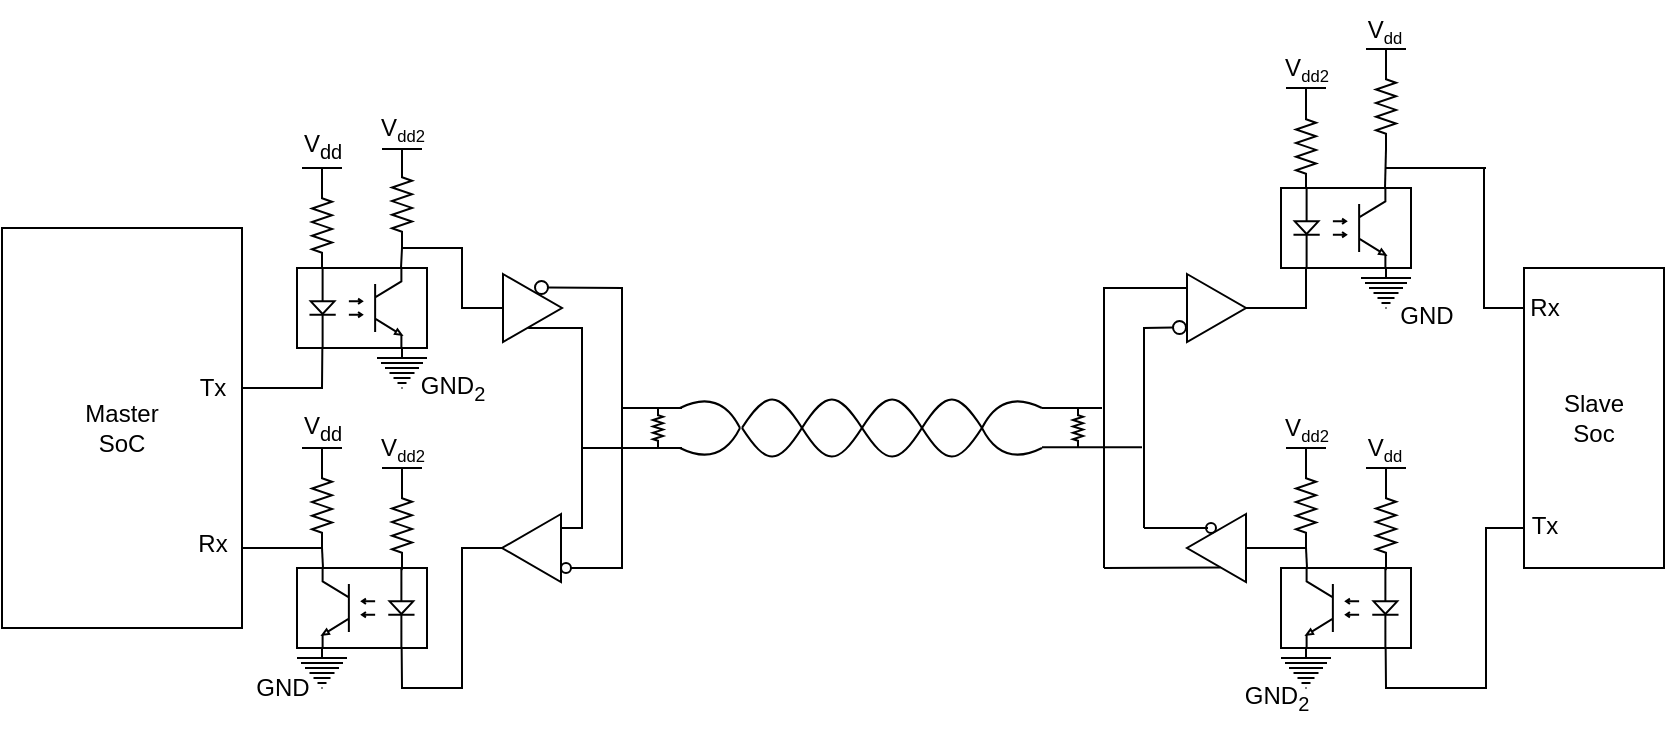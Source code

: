 <mxfile version="24.7.8">
  <diagram name="Page-1" id="Ew1F88ta31NSa2rD1aJ3">
    <mxGraphModel dx="989" dy="577" grid="1" gridSize="10" guides="1" tooltips="1" connect="1" arrows="1" fold="1" page="1" pageScale="1" pageWidth="1100" pageHeight="850" math="0" shadow="0">
      <root>
        <mxCell id="0" />
        <mxCell id="1" parent="0" />
        <mxCell id="II_ciXQIS2AuXDwohKdk-1" value="Master&lt;div&gt;SoC&lt;/div&gt;" style="rounded=0;whiteSpace=wrap;html=1;" parent="1" vertex="1">
          <mxGeometry x="40" y="160" width="120" height="200" as="geometry" />
        </mxCell>
        <mxCell id="II_ciXQIS2AuXDwohKdk-2" value="Tx" style="text;html=1;align=center;verticalAlign=middle;resizable=1;points=[];autosize=1;strokeColor=none;fillColor=none;" parent="1" vertex="1">
          <mxGeometry x="130" y="230" width="30" height="20" as="geometry" />
        </mxCell>
        <mxCell id="II_ciXQIS2AuXDwohKdk-3" value="Rx" style="text;html=1;align=center;verticalAlign=middle;resizable=1;points=[];autosize=1;strokeColor=none;fillColor=none;" parent="1" vertex="1">
          <mxGeometry x="125" y="307.5" width="40" height="20" as="geometry" />
        </mxCell>
        <mxCell id="II_ciXQIS2AuXDwohKdk-4" value="V&lt;sub&gt;dd&lt;/sub&gt;" style="verticalLabelPosition=top;verticalAlign=bottom;shape=mxgraph.electrical.signal_sources.vdd;shadow=0;dashed=0;align=center;strokeWidth=1;fontSize=24;html=1;flipV=1;noLabel=1;" parent="1" vertex="1">
          <mxGeometry x="190" y="130" width="20" height="10" as="geometry" />
        </mxCell>
        <mxCell id="II_ciXQIS2AuXDwohKdk-6" value="V&lt;sub&gt;dd&lt;/sub&gt;" style="text;html=1;align=center;verticalAlign=middle;resizable=1;points=[];autosize=1;strokeColor=none;fillColor=none;" parent="1" vertex="1">
          <mxGeometry x="180" y="103.75" width="40" height="30" as="geometry" />
        </mxCell>
        <mxCell id="II_ciXQIS2AuXDwohKdk-16" value="V&lt;span style=&quot;font-size: 10px;&quot;&gt;&lt;sub&gt;dd2&lt;/sub&gt;&lt;/span&gt;" style="text;html=1;align=center;verticalAlign=middle;resizable=1;points=[];autosize=1;strokeColor=none;fillColor=none;" parent="1" vertex="1">
          <mxGeometry x="215" y="95" width="50" height="30" as="geometry" />
        </mxCell>
        <mxCell id="II_ciXQIS2AuXDwohKdk-21" value="" style="pointerEvents=1;verticalLabelPosition=bottom;shadow=0;dashed=0;align=center;html=1;verticalAlign=top;shape=mxgraph.electrical.waveforms.sine_wave;fontFamily=Helvetica;fontSize=12;fontColor=default;autosize=1;resizable=1;fillColor=none;gradientColor=none;" parent="1" vertex="1">
          <mxGeometry x="410" y="240.94" width="60" height="38.12" as="geometry" />
        </mxCell>
        <mxCell id="II_ciXQIS2AuXDwohKdk-29" value="V&lt;sub&gt;dd&lt;/sub&gt;" style="verticalLabelPosition=top;verticalAlign=bottom;shape=mxgraph.electrical.signal_sources.vdd;shadow=0;dashed=0;align=center;strokeWidth=1;fontSize=24;html=1;flipV=1;noLabel=1;" parent="1" vertex="1">
          <mxGeometry x="230" y="280" width="20" height="10" as="geometry" />
        </mxCell>
        <mxCell id="II_ciXQIS2AuXDwohKdk-30" value="V&lt;sub&gt;dd&lt;/sub&gt;" style="text;html=1;align=center;verticalAlign=middle;resizable=1;points=[];autosize=1;strokeColor=none;fillColor=none;" parent="1" vertex="1">
          <mxGeometry x="180" y="245" width="40" height="30" as="geometry" />
        </mxCell>
        <mxCell id="II_ciXQIS2AuXDwohKdk-32" value="" style="pointerEvents=1;verticalLabelPosition=bottom;shadow=0;dashed=0;align=center;html=1;verticalAlign=top;shape=mxgraph.electrical.resistors.resistor_2;fontFamily=Helvetica;fontSize=12;fontColor=default;autosize=1;resizable=1;fillColor=none;gradientColor=none;direction=south;" parent="1" vertex="1">
          <mxGeometry x="235" y="287.5" width="10" height="42.5" as="geometry" />
        </mxCell>
        <mxCell id="II_ciXQIS2AuXDwohKdk-37" value="V&lt;sub&gt;dd&lt;/sub&gt;" style="verticalLabelPosition=top;verticalAlign=bottom;shape=mxgraph.electrical.signal_sources.vdd;shadow=0;dashed=0;align=center;strokeWidth=1;fontSize=24;html=1;flipV=1;noLabel=1;" parent="1" vertex="1">
          <mxGeometry x="190" y="270" width="20" height="10" as="geometry" />
        </mxCell>
        <mxCell id="II_ciXQIS2AuXDwohKdk-39" value="" style="pointerEvents=1;verticalLabelPosition=bottom;shadow=0;dashed=0;align=center;html=1;verticalAlign=top;shape=mxgraph.electrical.resistors.resistor_2;fontFamily=Helvetica;fontSize=12;fontColor=default;autosize=1;resizable=1;fillColor=none;gradientColor=none;direction=south;" parent="1" vertex="1">
          <mxGeometry x="195" y="277.5" width="10" height="42.5" as="geometry" />
        </mxCell>
        <mxCell id="II_ciXQIS2AuXDwohKdk-40" value="" style="pointerEvents=1;verticalLabelPosition=bottom;shadow=0;dashed=0;align=center;html=1;verticalAlign=top;shape=mxgraph.electrical.signal_sources.protective_earth;fontFamily=Helvetica;fontSize=12;fontColor=default;autosize=1;resizable=1;fillColor=none;gradientColor=none;" parent="1" vertex="1">
          <mxGeometry x="187.5" y="370" width="25" height="20" as="geometry" />
        </mxCell>
        <mxCell id="II_ciXQIS2AuXDwohKdk-44" value="" style="endArrow=none;html=1;rounded=0;fontFamily=Helvetica;fontSize=12;fontColor=default;autosize=1;resizable=1;entryX=0.5;entryY=0;entryDx=0;entryDy=0;entryPerimeter=0;exitX=0;exitY=0.5;exitDx=0;exitDy=0;exitPerimeter=0;" parent="1" source="II_ciXQIS2AuXDwohKdk-32" target="II_ciXQIS2AuXDwohKdk-29" edge="1">
          <mxGeometry width="50" height="50" relative="1" as="geometry">
            <mxPoint x="200" y="310" as="sourcePoint" />
            <mxPoint x="250" y="260" as="targetPoint" />
          </mxGeometry>
        </mxCell>
        <mxCell id="II_ciXQIS2AuXDwohKdk-46" value="V&lt;span style=&quot;font-size: 10px;&quot;&gt;&lt;sub&gt;dd2&lt;/sub&gt;&lt;/span&gt;" style="text;html=1;align=center;verticalAlign=middle;resizable=1;points=[];autosize=1;strokeColor=none;fillColor=none;" parent="1" vertex="1">
          <mxGeometry x="215" y="255.25" width="50" height="30" as="geometry" />
        </mxCell>
        <mxCell id="II_ciXQIS2AuXDwohKdk-52" value="" style="triangle;whiteSpace=wrap;html=1;align=center;verticalAlign=middle;fontFamily=Helvetica;fontSize=12;fontColor=default;autosize=1;resizable=1;fillColor=none;gradientColor=none;" parent="1" vertex="1">
          <mxGeometry x="290.5" y="183" width="29.5" height="34" as="geometry" />
        </mxCell>
        <mxCell id="II_ciXQIS2AuXDwohKdk-53" value="" style="triangle;whiteSpace=wrap;html=1;align=center;verticalAlign=middle;fontFamily=Helvetica;fontSize=12;fontColor=default;autosize=1;resizable=1;fillColor=none;gradientColor=none;flipH=1;" parent="1" vertex="1">
          <mxGeometry x="290" y="303" width="29.5" height="34" as="geometry" />
        </mxCell>
        <mxCell id="II_ciXQIS2AuXDwohKdk-54" value="" style="ellipse;whiteSpace=wrap;html=1;aspect=fixed;align=center;verticalAlign=middle;fontFamily=Helvetica;fontSize=12;fontColor=default;autosize=1;resizable=1;fillColor=none;gradientColor=none;" parent="1" vertex="1">
          <mxGeometry x="319.5" y="327.5" width="5" height="5" as="geometry" />
        </mxCell>
        <mxCell id="II_ciXQIS2AuXDwohKdk-56" value="" style="endArrow=none;html=1;rounded=0;fontFamily=Helvetica;fontSize=12;fontColor=default;autosize=1;resizable=1;exitX=0.426;exitY=0.795;exitDx=0;exitDy=0;exitPerimeter=0;" parent="1" source="II_ciXQIS2AuXDwohKdk-52" edge="1">
          <mxGeometry width="50" height="50" relative="1" as="geometry">
            <mxPoint x="309.75" y="210" as="sourcePoint" />
            <mxPoint x="320" y="310" as="targetPoint" />
            <Array as="points">
              <mxPoint x="330" y="210" />
              <mxPoint x="330" y="310" />
            </Array>
          </mxGeometry>
        </mxCell>
        <mxCell id="II_ciXQIS2AuXDwohKdk-60" value="" style="pointerEvents=1;verticalLabelPosition=bottom;shadow=0;dashed=0;align=center;html=1;verticalAlign=top;shape=mxgraph.electrical.waveforms.sine_wave;fontFamily=Helvetica;fontSize=12;fontColor=default;autosize=1;resizable=1;fillColor=none;gradientColor=none;flipH=1;" parent="1" vertex="1">
          <mxGeometry x="410" y="240.94" width="60" height="38.12" as="geometry" />
        </mxCell>
        <mxCell id="II_ciXQIS2AuXDwohKdk-67" value="" style="curved=1;endArrow=none;html=1;rounded=0;fontFamily=Helvetica;fontSize=12;fontColor=default;autosize=1;resizable=1;fillOpacity=3;endFill=0;" parent="1" edge="1">
          <mxGeometry width="50" height="50" relative="1" as="geometry">
            <mxPoint x="379" y="250" as="sourcePoint" />
            <mxPoint x="409" y="260" as="targetPoint" />
            <Array as="points">
              <mxPoint x="399" y="240" />
            </Array>
          </mxGeometry>
        </mxCell>
        <mxCell id="II_ciXQIS2AuXDwohKdk-68" value="" style="curved=1;endArrow=none;html=1;rounded=0;fontFamily=Helvetica;fontSize=12;fontColor=default;autosize=1;resizable=1;fillOpacity=3;endFill=0;" parent="1" edge="1">
          <mxGeometry width="50" height="50" relative="1" as="geometry">
            <mxPoint x="379" y="269.997" as="sourcePoint" />
            <mxPoint x="409" y="260" as="targetPoint" />
            <Array as="points">
              <mxPoint x="399" y="279.997" />
            </Array>
          </mxGeometry>
        </mxCell>
        <mxCell id="II_ciXQIS2AuXDwohKdk-69" value="" style="pointerEvents=1;verticalLabelPosition=bottom;shadow=0;dashed=0;align=center;html=1;verticalAlign=top;shape=mxgraph.electrical.waveforms.sine_wave;fontFamily=Helvetica;fontSize=12;fontColor=default;autosize=1;resizable=1;fillColor=none;gradientColor=none;" parent="1" vertex="1">
          <mxGeometry x="470" y="240.94" width="60" height="38.12" as="geometry" />
        </mxCell>
        <mxCell id="II_ciXQIS2AuXDwohKdk-70" value="" style="pointerEvents=1;verticalLabelPosition=bottom;shadow=0;dashed=0;align=center;html=1;verticalAlign=top;shape=mxgraph.electrical.waveforms.sine_wave;fontFamily=Helvetica;fontSize=12;fontColor=default;autosize=1;resizable=1;fillColor=none;gradientColor=none;flipH=1;" parent="1" vertex="1">
          <mxGeometry x="470" y="240.94" width="60" height="38.12" as="geometry" />
        </mxCell>
        <mxCell id="II_ciXQIS2AuXDwohKdk-84" value="" style="endArrow=none;html=1;rounded=0;fontFamily=Helvetica;fontSize=12;fontColor=default;autosize=1;resizable=1;" parent="1" edge="1">
          <mxGeometry width="50" height="50" relative="1" as="geometry">
            <mxPoint x="330" y="270" as="sourcePoint" />
            <mxPoint x="380" y="270" as="targetPoint" />
          </mxGeometry>
        </mxCell>
        <mxCell id="II_ciXQIS2AuXDwohKdk-85" value="" style="endArrow=none;html=1;rounded=0;fontFamily=Helvetica;fontSize=12;fontColor=default;autosize=1;resizable=1;" parent="1" edge="1">
          <mxGeometry width="50" height="50" relative="1" as="geometry">
            <mxPoint x="350" y="250" as="sourcePoint" />
            <mxPoint x="380" y="250" as="targetPoint" />
          </mxGeometry>
        </mxCell>
        <mxCell id="II_ciXQIS2AuXDwohKdk-86" value="" style="pointerEvents=1;verticalLabelPosition=bottom;shadow=0;dashed=0;align=center;html=1;verticalAlign=top;shape=mxgraph.electrical.resistors.resistor_2;fontFamily=Helvetica;fontSize=12;fontColor=default;autosize=1;resizable=1;fillColor=none;gradientColor=none;direction=south;" parent="1" vertex="1">
          <mxGeometry x="365.5" y="250" width="5" height="20" as="geometry" />
        </mxCell>
        <mxCell id="II_ciXQIS2AuXDwohKdk-124" value="" style="curved=1;endArrow=none;html=1;rounded=0;fontFamily=Helvetica;fontSize=12;fontColor=default;autosize=1;resizable=1;fillOpacity=3;endFill=0;" parent="1" edge="1">
          <mxGeometry width="50" height="50" relative="1" as="geometry">
            <mxPoint x="560" y="250" as="sourcePoint" />
            <mxPoint x="530" y="260" as="targetPoint" />
            <Array as="points">
              <mxPoint x="540" y="240" />
            </Array>
          </mxGeometry>
        </mxCell>
        <mxCell id="II_ciXQIS2AuXDwohKdk-125" value="" style="curved=1;endArrow=none;html=1;rounded=0;fontFamily=Helvetica;fontSize=12;fontColor=default;autosize=1;resizable=1;fillOpacity=3;endFill=0;" parent="1" edge="1">
          <mxGeometry width="50" height="50" relative="1" as="geometry">
            <mxPoint x="560" y="269.997" as="sourcePoint" />
            <mxPoint x="530" y="260" as="targetPoint" />
            <Array as="points">
              <mxPoint x="540" y="279.997" />
            </Array>
          </mxGeometry>
        </mxCell>
        <mxCell id="II_ciXQIS2AuXDwohKdk-143" value="" style="endArrow=none;html=1;rounded=0;fontFamily=Helvetica;fontSize=12;fontColor=default;autosize=1;resizable=1;" parent="1" edge="1">
          <mxGeometry width="50" height="50" relative="1" as="geometry">
            <mxPoint x="591" y="330" as="sourcePoint" />
            <mxPoint x="632" y="190" as="targetPoint" />
            <Array as="points">
              <mxPoint x="591" y="190" />
            </Array>
          </mxGeometry>
        </mxCell>
        <mxCell id="II_ciXQIS2AuXDwohKdk-147" value="" style="endArrow=none;html=1;rounded=0;fontFamily=Helvetica;fontSize=12;fontColor=default;autosize=1;resizable=1;" parent="1" target="II_ciXQIS2AuXDwohKdk-149" edge="1">
          <mxGeometry width="50" height="50" relative="1" as="geometry">
            <mxPoint x="611" y="310" as="sourcePoint" />
            <mxPoint x="612" y="210" as="targetPoint" />
            <Array as="points">
              <mxPoint x="611" y="210" />
            </Array>
          </mxGeometry>
        </mxCell>
        <mxCell id="II_ciXQIS2AuXDwohKdk-149" value="" style="ellipse;whiteSpace=wrap;html=1;aspect=fixed;align=center;verticalAlign=middle;fontFamily=Helvetica;fontSize=12;fontColor=default;autosize=1;resizable=1;fillColor=none;gradientColor=none;" parent="1" vertex="1">
          <mxGeometry x="625.5" y="206.5" width="6.5" height="6.5" as="geometry" />
        </mxCell>
        <mxCell id="II_ciXQIS2AuXDwohKdk-151" value="V&lt;sub&gt;dd&lt;/sub&gt;" style="verticalLabelPosition=top;verticalAlign=bottom;shape=mxgraph.electrical.signal_sources.vdd;shadow=0;dashed=0;align=center;strokeWidth=1;fontSize=24;html=1;flipV=1;noLabel=1;" parent="1" vertex="1">
          <mxGeometry x="722" y="70.5" width="20" height="10" as="geometry" />
        </mxCell>
        <mxCell id="II_ciXQIS2AuXDwohKdk-152" value="V&lt;span style=&quot;font-size: 10px;&quot;&gt;&lt;sub&gt;dd2&lt;/sub&gt;&lt;/span&gt;" style="text;html=1;align=center;verticalAlign=middle;resizable=1;points=[];autosize=1;strokeColor=none;fillColor=none;" parent="1" vertex="1">
          <mxGeometry x="667" y="65" width="50" height="30" as="geometry" />
        </mxCell>
        <mxCell id="II_ciXQIS2AuXDwohKdk-153" value="" style="pointerEvents=1;verticalLabelPosition=bottom;shadow=0;dashed=0;align=center;html=1;verticalAlign=top;shape=mxgraph.electrical.resistors.resistor_2;fontFamily=Helvetica;fontSize=12;fontColor=default;autosize=1;resizable=1;fillColor=none;gradientColor=none;direction=south;" parent="1" vertex="1">
          <mxGeometry x="727" y="78" width="10" height="42.5" as="geometry" />
        </mxCell>
        <mxCell id="II_ciXQIS2AuXDwohKdk-154" value="" style="pointerEvents=1;verticalLabelPosition=bottom;shadow=0;dashed=0;align=center;html=1;verticalAlign=top;shape=mxgraph.electrical.signal_sources.protective_earth;fontFamily=Helvetica;fontSize=12;fontColor=default;autosize=1;resizable=1;fillColor=none;gradientColor=none;" parent="1" vertex="1">
          <mxGeometry x="719.5" y="180" width="25" height="20" as="geometry" />
        </mxCell>
        <mxCell id="II_ciXQIS2AuXDwohKdk-163" value="V&lt;sub&gt;dd&lt;/sub&gt;" style="verticalLabelPosition=top;verticalAlign=bottom;shape=mxgraph.electrical.signal_sources.vdd;shadow=0;dashed=0;align=center;strokeWidth=1;fontSize=24;html=1;flipV=1;noLabel=1;" parent="1" vertex="1">
          <mxGeometry x="682" y="90" width="20" height="10" as="geometry" />
        </mxCell>
        <mxCell id="II_ciXQIS2AuXDwohKdk-166" value="" style="pointerEvents=1;verticalLabelPosition=bottom;shadow=0;dashed=0;align=center;html=1;verticalAlign=top;shape=mxgraph.electrical.resistors.resistor_2;fontFamily=Helvetica;fontSize=12;fontColor=default;autosize=1;resizable=1;fillColor=none;gradientColor=none;direction=south;" parent="1" vertex="1">
          <mxGeometry x="687" y="98" width="10" height="42.5" as="geometry" />
        </mxCell>
        <mxCell id="II_ciXQIS2AuXDwohKdk-169" value="" style="endArrow=none;html=1;rounded=0;fontFamily=Helvetica;fontSize=12;fontColor=default;autosize=1;resizable=1;exitX=1;exitY=0.5;exitDx=0;exitDy=0;entryX=0.195;entryY=1;entryDx=0;entryDy=0;entryPerimeter=0;" parent="1" source="II_ciXQIS2AuXDwohKdk-170" target="WEMtZeiqqdGl7kNgZ0zi-21" edge="1">
          <mxGeometry width="50" height="50" relative="1" as="geometry">
            <mxPoint x="672" y="200.0" as="sourcePoint" />
            <mxPoint x="704.5" y="217" as="targetPoint" />
            <Array as="points">
              <mxPoint x="692" y="200" />
              <mxPoint x="692" y="180" />
            </Array>
          </mxGeometry>
        </mxCell>
        <mxCell id="II_ciXQIS2AuXDwohKdk-170" value="" style="triangle;whiteSpace=wrap;html=1;align=center;verticalAlign=middle;fontFamily=Helvetica;fontSize=12;fontColor=default;autosize=1;resizable=1;fillColor=none;gradientColor=none;" parent="1" vertex="1">
          <mxGeometry x="632.5" y="183" width="29.5" height="34" as="geometry" />
        </mxCell>
        <mxCell id="II_ciXQIS2AuXDwohKdk-171" value="Slave&lt;div&gt;Soc&lt;/div&gt;" style="rounded=0;whiteSpace=wrap;html=1;" parent="1" vertex="1">
          <mxGeometry x="801" y="180" width="70" height="150" as="geometry" />
        </mxCell>
        <mxCell id="II_ciXQIS2AuXDwohKdk-185" value="" style="triangle;whiteSpace=wrap;html=1;align=center;verticalAlign=middle;fontFamily=Helvetica;fontSize=12;fontColor=default;autosize=1;resizable=1;fillColor=none;gradientColor=none;flipH=1;" parent="1" vertex="1">
          <mxGeometry x="632.5" y="303" width="29.5" height="34" as="geometry" />
        </mxCell>
        <mxCell id="II_ciXQIS2AuXDwohKdk-186" value="" style="ellipse;whiteSpace=wrap;html=1;aspect=fixed;align=center;verticalAlign=middle;fontFamily=Helvetica;fontSize=12;fontColor=default;autosize=1;resizable=1;fillColor=none;gradientColor=none;" parent="1" vertex="1">
          <mxGeometry x="642" y="307.5" width="5" height="5" as="geometry" />
        </mxCell>
        <mxCell id="II_ciXQIS2AuXDwohKdk-189" value="" style="endArrow=none;html=1;rounded=0;fontFamily=Helvetica;fontSize=12;fontColor=default;autosize=1;resizable=1;entryX=0;entryY=0.5;entryDx=0;entryDy=0;" parent="1" edge="1">
          <mxGeometry width="50" height="50" relative="1" as="geometry">
            <mxPoint x="611" y="310" as="sourcePoint" />
            <mxPoint x="643" y="310" as="targetPoint" />
          </mxGeometry>
        </mxCell>
        <mxCell id="II_ciXQIS2AuXDwohKdk-190" value="" style="endArrow=none;html=1;rounded=0;fontFamily=Helvetica;fontSize=12;fontColor=default;autosize=1;resizable=1;entryX=0.434;entryY=0.787;entryDx=0;entryDy=0;entryPerimeter=0;" parent="1" target="II_ciXQIS2AuXDwohKdk-185" edge="1">
          <mxGeometry width="50" height="50" relative="1" as="geometry">
            <mxPoint x="591" y="330" as="sourcePoint" />
            <mxPoint x="651" y="330" as="targetPoint" />
          </mxGeometry>
        </mxCell>
        <mxCell id="II_ciXQIS2AuXDwohKdk-194" value="" style="ellipse;whiteSpace=wrap;html=1;aspect=fixed;align=center;verticalAlign=middle;fontFamily=Helvetica;fontSize=12;fontColor=default;autosize=1;resizable=1;fillColor=none;gradientColor=none;" parent="1" vertex="1">
          <mxGeometry x="306.5" y="186.5" width="6.5" height="6.5" as="geometry" />
        </mxCell>
        <mxCell id="II_ciXQIS2AuXDwohKdk-195" value="" style="endArrow=none;html=1;rounded=0;fontFamily=Helvetica;fontSize=12;fontColor=default;autosize=1;resizable=1;exitX=1;exitY=0.5;exitDx=0;exitDy=0;entryX=1;entryY=0.5;entryDx=0;entryDy=0;" parent="1" source="II_ciXQIS2AuXDwohKdk-194" edge="1" target="II_ciXQIS2AuXDwohKdk-54">
          <mxGeometry width="50" height="50" relative="1" as="geometry">
            <mxPoint x="330" y="230" as="sourcePoint" />
            <mxPoint x="350" y="330" as="targetPoint" />
            <Array as="points">
              <mxPoint x="350" y="190" />
              <mxPoint x="350" y="330" />
            </Array>
          </mxGeometry>
        </mxCell>
        <mxCell id="II_ciXQIS2AuXDwohKdk-198" value="" style="endArrow=none;html=1;rounded=0;fontFamily=Helvetica;fontSize=12;fontColor=default;autosize=1;resizable=1;" parent="1" edge="1">
          <mxGeometry width="50" height="50" relative="1" as="geometry">
            <mxPoint x="801" y="200" as="sourcePoint" />
            <mxPoint x="781" y="130" as="targetPoint" />
            <Array as="points">
              <mxPoint x="781" y="200" />
            </Array>
          </mxGeometry>
        </mxCell>
        <mxCell id="II_ciXQIS2AuXDwohKdk-199" value="" style="endArrow=none;html=1;rounded=0;fontFamily=Helvetica;fontSize=12;fontColor=default;autosize=1;resizable=1;entryX=0.195;entryY=1;entryDx=0;entryDy=0;entryPerimeter=0;exitX=0;exitY=0.867;exitDx=0;exitDy=0;exitPerimeter=0;" parent="1" source="II_ciXQIS2AuXDwohKdk-171" target="WEMtZeiqqdGl7kNgZ0zi-40" edge="1">
          <mxGeometry width="50" height="50" relative="1" as="geometry">
            <mxPoint x="792" y="300" as="sourcePoint" />
            <mxPoint x="722" y="370" as="targetPoint" />
            <Array as="points">
              <mxPoint x="782" y="310" />
              <mxPoint x="782" y="390" />
              <mxPoint x="732" y="390" />
            </Array>
          </mxGeometry>
        </mxCell>
        <mxCell id="II_ciXQIS2AuXDwohKdk-200" value="Tx" style="text;html=1;align=center;verticalAlign=middle;resizable=1;points=[];autosize=1;strokeColor=none;fillColor=none;" parent="1" vertex="1">
          <mxGeometry x="791" y="298.75" width="40" height="20" as="geometry" />
        </mxCell>
        <mxCell id="II_ciXQIS2AuXDwohKdk-201" value="Rx" style="text;html=1;align=center;verticalAlign=middle;resizable=1;points=[];autosize=1;strokeColor=none;fillColor=none;" parent="1" vertex="1">
          <mxGeometry x="791" y="190" width="40" height="20" as="geometry" />
        </mxCell>
        <mxCell id="II_ciXQIS2AuXDwohKdk-207" value="" style="pointerEvents=1;verticalLabelPosition=bottom;shadow=0;dashed=0;align=center;html=1;verticalAlign=top;shape=mxgraph.electrical.signal_sources.protective_earth;fontFamily=Helvetica;fontSize=12;fontColor=default;autosize=1;resizable=1;fillColor=none;gradientColor=none;" parent="1" vertex="1">
          <mxGeometry x="227.5" y="220" width="25" height="20" as="geometry" />
        </mxCell>
        <mxCell id="WEMtZeiqqdGl7kNgZ0zi-1" value="" style="verticalLabelPosition=bottom;shadow=0;dashed=0;align=center;html=1;verticalAlign=top;shape=mxgraph.electrical.opto_electronics.opto-coupler;aspect=fixed;" parent="1" vertex="1">
          <mxGeometry x="187.5" y="180" width="65" height="40" as="geometry" />
        </mxCell>
        <mxCell id="WEMtZeiqqdGl7kNgZ0zi-2" value="" style="endArrow=none;html=1;rounded=0;entryX=1;entryY=0.4;entryDx=0;entryDy=0;entryPerimeter=0;exitX=0.195;exitY=1;exitDx=0;exitDy=0;exitPerimeter=0;" parent="1" source="WEMtZeiqqdGl7kNgZ0zi-1" target="II_ciXQIS2AuXDwohKdk-1" edge="1">
          <mxGeometry width="50" height="50" relative="1" as="geometry">
            <mxPoint x="200" y="240" as="sourcePoint" />
            <mxPoint x="170" y="240" as="targetPoint" />
            <Array as="points">
              <mxPoint x="200" y="240" />
            </Array>
          </mxGeometry>
        </mxCell>
        <mxCell id="WEMtZeiqqdGl7kNgZ0zi-6" value="" style="endArrow=none;html=1;rounded=0;entryX=0;entryY=0.5;entryDx=0;entryDy=0;exitX=0.8;exitY=0;exitDx=0;exitDy=0;exitPerimeter=0;" parent="1" source="WEMtZeiqqdGl7kNgZ0zi-1" target="II_ciXQIS2AuXDwohKdk-52" edge="1">
          <mxGeometry width="50" height="50" relative="1" as="geometry">
            <mxPoint x="170" y="280" as="sourcePoint" />
            <mxPoint x="220" y="230" as="targetPoint" />
            <Array as="points">
              <mxPoint x="240" y="170" />
              <mxPoint x="270" y="170" />
              <mxPoint x="270" y="200" />
            </Array>
          </mxGeometry>
        </mxCell>
        <mxCell id="WEMtZeiqqdGl7kNgZ0zi-7" value="" style="pointerEvents=1;verticalLabelPosition=bottom;shadow=0;dashed=0;align=center;html=1;verticalAlign=top;shape=mxgraph.electrical.resistors.resistor_2;fontFamily=Helvetica;fontSize=12;fontColor=default;autosize=1;resizable=1;fillColor=none;gradientColor=none;direction=south;" parent="1" vertex="1">
          <mxGeometry x="195" y="137.5" width="10" height="42.5" as="geometry" />
        </mxCell>
        <mxCell id="WEMtZeiqqdGl7kNgZ0zi-8" value="V&lt;sub&gt;dd&lt;/sub&gt;" style="verticalLabelPosition=top;verticalAlign=bottom;shape=mxgraph.electrical.signal_sources.vdd;shadow=0;dashed=0;align=center;strokeWidth=1;fontSize=24;html=1;flipV=1;noLabel=1;" parent="1" vertex="1">
          <mxGeometry x="230" y="120.5" width="20" height="10" as="geometry" />
        </mxCell>
        <mxCell id="WEMtZeiqqdGl7kNgZ0zi-9" value="" style="pointerEvents=1;verticalLabelPosition=bottom;shadow=0;dashed=0;align=center;html=1;verticalAlign=top;shape=mxgraph.electrical.resistors.resistor_2;fontFamily=Helvetica;fontSize=12;fontColor=default;autosize=1;resizable=1;fillColor=none;gradientColor=none;direction=south;" parent="1" vertex="1">
          <mxGeometry x="235" y="127" width="10" height="42.5" as="geometry" />
        </mxCell>
        <mxCell id="WEMtZeiqqdGl7kNgZ0zi-10" value="" style="verticalLabelPosition=bottom;shadow=0;dashed=0;align=center;html=1;verticalAlign=top;shape=mxgraph.electrical.opto_electronics.opto-coupler;aspect=fixed;flipV=0;flipH=1;" parent="1" vertex="1">
          <mxGeometry x="187.5" y="330" width="65" height="40" as="geometry" />
        </mxCell>
        <mxCell id="WEMtZeiqqdGl7kNgZ0zi-11" value="" style="endArrow=none;html=1;rounded=0;exitX=1;exitY=0.5;exitDx=0;exitDy=0;exitPerimeter=0;entryX=0.8;entryY=0;entryDx=0;entryDy=0;entryPerimeter=0;" parent="1" source="II_ciXQIS2AuXDwohKdk-39" target="WEMtZeiqqdGl7kNgZ0zi-10" edge="1">
          <mxGeometry width="50" height="50" relative="1" as="geometry">
            <mxPoint x="220" y="330" as="sourcePoint" />
            <mxPoint x="270" y="280" as="targetPoint" />
          </mxGeometry>
        </mxCell>
        <mxCell id="WEMtZeiqqdGl7kNgZ0zi-12" value="" style="endArrow=none;html=1;rounded=0;entryX=1;entryY=0.5;entryDx=0;entryDy=0;entryPerimeter=0;exitX=0.195;exitY=0;exitDx=0;exitDy=0;exitPerimeter=0;" parent="1" target="II_ciXQIS2AuXDwohKdk-32" edge="1">
          <mxGeometry width="50" height="50" relative="1" as="geometry">
            <mxPoint x="239.825" y="331" as="sourcePoint" />
            <mxPoint x="240" y="271" as="targetPoint" />
          </mxGeometry>
        </mxCell>
        <mxCell id="WEMtZeiqqdGl7kNgZ0zi-13" value="" style="endArrow=none;html=1;rounded=0;entryX=1;entryY=0.8;entryDx=0;entryDy=0;entryPerimeter=0;" parent="1" target="II_ciXQIS2AuXDwohKdk-1" edge="1">
          <mxGeometry width="50" height="50" relative="1" as="geometry">
            <mxPoint x="200" y="320" as="sourcePoint" />
            <mxPoint x="220" y="260" as="targetPoint" />
          </mxGeometry>
        </mxCell>
        <mxCell id="WEMtZeiqqdGl7kNgZ0zi-14" value="" style="endArrow=none;html=1;rounded=0;entryX=0;entryY=0.5;entryDx=0;entryDy=0;exitX=0.195;exitY=1;exitDx=0;exitDy=0;exitPerimeter=0;" parent="1" source="WEMtZeiqqdGl7kNgZ0zi-10" target="II_ciXQIS2AuXDwohKdk-53" edge="1">
          <mxGeometry width="50" height="50" relative="1" as="geometry">
            <mxPoint x="210" y="340" as="sourcePoint" />
            <mxPoint x="260" y="290" as="targetPoint" />
            <Array as="points">
              <mxPoint x="240" y="390" />
              <mxPoint x="270" y="390" />
              <mxPoint x="270" y="320" />
            </Array>
          </mxGeometry>
        </mxCell>
        <mxCell id="WEMtZeiqqdGl7kNgZ0zi-17" value="GND" style="text;html=1;align=center;verticalAlign=middle;resizable=0;points=[];autosize=1;strokeColor=none;fillColor=none;" parent="1" vertex="1">
          <mxGeometry x="155" y="375" width="50" height="30" as="geometry" />
        </mxCell>
        <mxCell id="WEMtZeiqqdGl7kNgZ0zi-20" value="GND&lt;sub&gt;2&lt;/sub&gt;" style="text;html=1;align=center;verticalAlign=middle;resizable=0;points=[];autosize=1;strokeColor=none;fillColor=none;" parent="1" vertex="1">
          <mxGeometry x="647" y="380.48" width="60" height="30" as="geometry" />
        </mxCell>
        <mxCell id="WEMtZeiqqdGl7kNgZ0zi-21" value="" style="verticalLabelPosition=bottom;shadow=0;dashed=0;align=center;html=1;verticalAlign=top;shape=mxgraph.electrical.opto_electronics.opto-coupler;aspect=fixed;" parent="1" vertex="1">
          <mxGeometry x="679.5" y="140" width="65" height="40" as="geometry" />
        </mxCell>
        <mxCell id="WEMtZeiqqdGl7kNgZ0zi-22" value="" style="endArrow=none;html=1;rounded=0;entryX=1;entryY=0.5;entryDx=0;entryDy=0;entryPerimeter=0;exitX=0.195;exitY=0;exitDx=0;exitDy=0;exitPerimeter=0;" parent="1" source="WEMtZeiqqdGl7kNgZ0zi-21" target="II_ciXQIS2AuXDwohKdk-166" edge="1">
          <mxGeometry width="50" height="50" relative="1" as="geometry">
            <mxPoint x="532" y="210" as="sourcePoint" />
            <mxPoint x="652" y="120" as="targetPoint" />
          </mxGeometry>
        </mxCell>
        <mxCell id="WEMtZeiqqdGl7kNgZ0zi-33" value="V&lt;sub&gt;dd&lt;/sub&gt;" style="verticalLabelPosition=top;verticalAlign=bottom;shape=mxgraph.electrical.signal_sources.vdd;shadow=0;dashed=0;align=center;strokeWidth=1;fontSize=24;html=1;flipV=1;noLabel=1;" parent="1" vertex="1">
          <mxGeometry x="722" y="280" width="20" height="10" as="geometry" />
        </mxCell>
        <mxCell id="WEMtZeiqqdGl7kNgZ0zi-34" value="" style="pointerEvents=1;verticalLabelPosition=bottom;shadow=0;dashed=0;align=center;html=1;verticalAlign=top;shape=mxgraph.electrical.resistors.resistor_2;fontFamily=Helvetica;fontSize=12;fontColor=default;autosize=1;resizable=1;fillColor=none;gradientColor=none;direction=south;" parent="1" vertex="1">
          <mxGeometry x="727" y="287.5" width="10" height="42.5" as="geometry" />
        </mxCell>
        <mxCell id="WEMtZeiqqdGl7kNgZ0zi-35" value="V&lt;sub&gt;dd&lt;/sub&gt;" style="verticalLabelPosition=top;verticalAlign=bottom;shape=mxgraph.electrical.signal_sources.vdd;shadow=0;dashed=0;align=center;strokeWidth=1;fontSize=24;html=1;flipV=1;noLabel=1;" parent="1" vertex="1">
          <mxGeometry x="682" y="270" width="20" height="10" as="geometry" />
        </mxCell>
        <mxCell id="WEMtZeiqqdGl7kNgZ0zi-36" value="" style="pointerEvents=1;verticalLabelPosition=bottom;shadow=0;dashed=0;align=center;html=1;verticalAlign=top;shape=mxgraph.electrical.resistors.resistor_2;fontFamily=Helvetica;fontSize=12;fontColor=default;autosize=1;resizable=1;fillColor=none;gradientColor=none;direction=south;" parent="1" vertex="1">
          <mxGeometry x="687" y="277.5" width="10" height="42.5" as="geometry" />
        </mxCell>
        <mxCell id="WEMtZeiqqdGl7kNgZ0zi-37" value="" style="pointerEvents=1;verticalLabelPosition=bottom;shadow=0;dashed=0;align=center;html=1;verticalAlign=top;shape=mxgraph.electrical.signal_sources.protective_earth;fontFamily=Helvetica;fontSize=12;fontColor=default;autosize=1;resizable=1;fillColor=none;gradientColor=none;" parent="1" vertex="1">
          <mxGeometry x="679.5" y="370" width="25" height="20" as="geometry" />
        </mxCell>
        <mxCell id="WEMtZeiqqdGl7kNgZ0zi-38" value="" style="endArrow=none;html=1;rounded=0;fontFamily=Helvetica;fontSize=12;fontColor=default;autosize=1;resizable=1;entryX=0.5;entryY=0;entryDx=0;entryDy=0;entryPerimeter=0;exitX=0;exitY=0.5;exitDx=0;exitDy=0;exitPerimeter=0;" parent="1" source="WEMtZeiqqdGl7kNgZ0zi-34" target="WEMtZeiqqdGl7kNgZ0zi-33" edge="1">
          <mxGeometry width="50" height="50" relative="1" as="geometry">
            <mxPoint x="692" y="310" as="sourcePoint" />
            <mxPoint x="742" y="260" as="targetPoint" />
          </mxGeometry>
        </mxCell>
        <mxCell id="WEMtZeiqqdGl7kNgZ0zi-39" value="V&lt;span style=&quot;font-size: 10px;&quot;&gt;&lt;sub&gt;dd&lt;/sub&gt;&lt;/span&gt;" style="text;html=1;align=center;verticalAlign=middle;resizable=1;points=[];autosize=1;strokeColor=none;fillColor=none;" parent="1" vertex="1">
          <mxGeometry x="710.5" y="255.25" width="40" height="30" as="geometry" />
        </mxCell>
        <mxCell id="WEMtZeiqqdGl7kNgZ0zi-40" value="" style="verticalLabelPosition=bottom;shadow=0;dashed=0;align=center;html=1;verticalAlign=top;shape=mxgraph.electrical.opto_electronics.opto-coupler;aspect=fixed;flipV=0;flipH=1;" parent="1" vertex="1">
          <mxGeometry x="679.5" y="330" width="65" height="40" as="geometry" />
        </mxCell>
        <mxCell id="WEMtZeiqqdGl7kNgZ0zi-41" value="" style="endArrow=none;html=1;rounded=0;exitX=1;exitY=0.5;exitDx=0;exitDy=0;exitPerimeter=0;entryX=0.8;entryY=0;entryDx=0;entryDy=0;entryPerimeter=0;" parent="1" source="WEMtZeiqqdGl7kNgZ0zi-36" target="WEMtZeiqqdGl7kNgZ0zi-40" edge="1">
          <mxGeometry width="50" height="50" relative="1" as="geometry">
            <mxPoint x="712" y="330" as="sourcePoint" />
            <mxPoint x="762" y="280" as="targetPoint" />
          </mxGeometry>
        </mxCell>
        <mxCell id="WEMtZeiqqdGl7kNgZ0zi-42" value="" style="endArrow=none;html=1;rounded=0;entryX=1;entryY=0.5;entryDx=0;entryDy=0;entryPerimeter=0;exitX=0.195;exitY=0;exitDx=0;exitDy=0;exitPerimeter=0;" parent="1" target="WEMtZeiqqdGl7kNgZ0zi-34" edge="1">
          <mxGeometry width="50" height="50" relative="1" as="geometry">
            <mxPoint x="731.825" y="331" as="sourcePoint" />
            <mxPoint x="732" y="271" as="targetPoint" />
          </mxGeometry>
        </mxCell>
        <mxCell id="WEMtZeiqqdGl7kNgZ0zi-43" value="" style="endArrow=none;html=1;rounded=0;exitX=1;exitY=0.5;exitDx=0;exitDy=0;" parent="1" source="II_ciXQIS2AuXDwohKdk-185" edge="1">
          <mxGeometry width="50" height="50" relative="1" as="geometry">
            <mxPoint x="667" y="320" as="sourcePoint" />
            <mxPoint x="692" y="320" as="targetPoint" />
          </mxGeometry>
        </mxCell>
        <mxCell id="WEMtZeiqqdGl7kNgZ0zi-45" value="" style="endArrow=none;html=1;rounded=0;exitX=0.8;exitY=0;exitDx=0;exitDy=0;exitPerimeter=0;entryX=1;entryY=0.5;entryDx=0;entryDy=0;entryPerimeter=0;" parent="1" source="WEMtZeiqqdGl7kNgZ0zi-21" target="II_ciXQIS2AuXDwohKdk-153" edge="1">
          <mxGeometry width="50" height="50" relative="1" as="geometry">
            <mxPoint x="712" y="130" as="sourcePoint" />
            <mxPoint x="762" y="80" as="targetPoint" />
          </mxGeometry>
        </mxCell>
        <mxCell id="WEMtZeiqqdGl7kNgZ0zi-46" value="" style="endArrow=none;html=1;rounded=0;" parent="1" edge="1">
          <mxGeometry width="50" height="50" relative="1" as="geometry">
            <mxPoint x="732" y="130" as="sourcePoint" />
            <mxPoint x="782" y="130" as="targetPoint" />
          </mxGeometry>
        </mxCell>
        <mxCell id="WEMtZeiqqdGl7kNgZ0zi-47" value="V&lt;span style=&quot;font-size: 10px;&quot;&gt;&lt;sub&gt;dd2&lt;/sub&gt;&lt;/span&gt;" style="text;html=1;align=center;verticalAlign=middle;resizable=1;points=[];autosize=1;strokeColor=none;fillColor=none;" parent="1" vertex="1">
          <mxGeometry x="667" y="245.25" width="50" height="30" as="geometry" />
        </mxCell>
        <mxCell id="WEMtZeiqqdGl7kNgZ0zi-48" value="V&lt;span style=&quot;font-size: 10px;&quot;&gt;&lt;sub&gt;dd&lt;/sub&gt;&lt;/span&gt;" style="text;html=1;align=center;verticalAlign=middle;resizable=1;points=[];autosize=1;strokeColor=none;fillColor=none;" parent="1" vertex="1">
          <mxGeometry x="710.5" y="46" width="40" height="30" as="geometry" />
        </mxCell>
        <mxCell id="WEMtZeiqqdGl7kNgZ0zi-49" value="GND" style="text;html=1;align=center;verticalAlign=middle;resizable=0;points=[];autosize=1;strokeColor=none;fillColor=none;" parent="1" vertex="1">
          <mxGeometry x="727" y="189.06" width="50" height="30" as="geometry" />
        </mxCell>
        <mxCell id="WEMtZeiqqdGl7kNgZ0zi-50" value="GND&lt;sub&gt;2&lt;/sub&gt;" style="text;html=1;align=center;verticalAlign=middle;resizable=0;points=[];autosize=1;strokeColor=none;fillColor=none;" parent="1" vertex="1">
          <mxGeometry x="235" y="225.25" width="60" height="30" as="geometry" />
        </mxCell>
        <mxCell id="W94_Ny_8JRroIl4L65wI-1" value="" style="endArrow=none;html=1;rounded=0;fontFamily=Helvetica;fontSize=12;fontColor=default;autosize=1;resizable=1;" edge="1" parent="1">
          <mxGeometry width="50" height="50" relative="1" as="geometry">
            <mxPoint x="560" y="269.6" as="sourcePoint" />
            <mxPoint x="610" y="269.6" as="targetPoint" />
          </mxGeometry>
        </mxCell>
        <mxCell id="W94_Ny_8JRroIl4L65wI-2" value="" style="endArrow=none;html=1;rounded=0;fontFamily=Helvetica;fontSize=12;fontColor=default;autosize=1;resizable=1;" edge="1" parent="1">
          <mxGeometry width="50" height="50" relative="1" as="geometry">
            <mxPoint x="560" y="250" as="sourcePoint" />
            <mxPoint x="590" y="250" as="targetPoint" />
          </mxGeometry>
        </mxCell>
        <mxCell id="W94_Ny_8JRroIl4L65wI-3" value="" style="pointerEvents=1;verticalLabelPosition=bottom;shadow=0;dashed=0;align=center;html=1;verticalAlign=top;shape=mxgraph.electrical.resistors.resistor_2;fontFamily=Helvetica;fontSize=12;fontColor=default;autosize=1;resizable=1;fillColor=none;gradientColor=none;direction=south;" vertex="1" parent="1">
          <mxGeometry x="575.5" y="250" width="5" height="20" as="geometry" />
        </mxCell>
      </root>
    </mxGraphModel>
  </diagram>
</mxfile>
